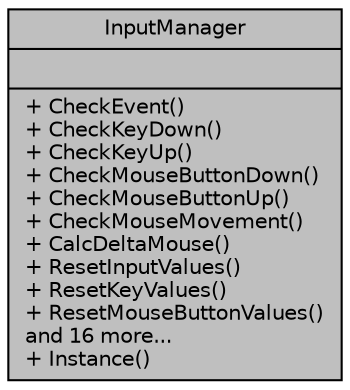 digraph "InputManager"
{
 // LATEX_PDF_SIZE
  edge [fontname="Helvetica",fontsize="10",labelfontname="Helvetica",labelfontsize="10"];
  node [fontname="Helvetica",fontsize="10",shape=record];
  Node1 [label="{InputManager\n||+ CheckEvent()\l+ CheckKeyDown()\l+ CheckKeyUp()\l+ CheckMouseButtonDown()\l+ CheckMouseButtonUp()\l+ CheckMouseMovement()\l+ CalcDeltaMouse()\l+ ResetInputValues()\l+ ResetKeyValues()\l+ ResetMouseButtonValues()\land 16 more...\l+ Instance()\l}",height=0.2,width=0.4,color="black", fillcolor="grey75", style="filled", fontcolor="black",tooltip="singleton managing user input"];
}

